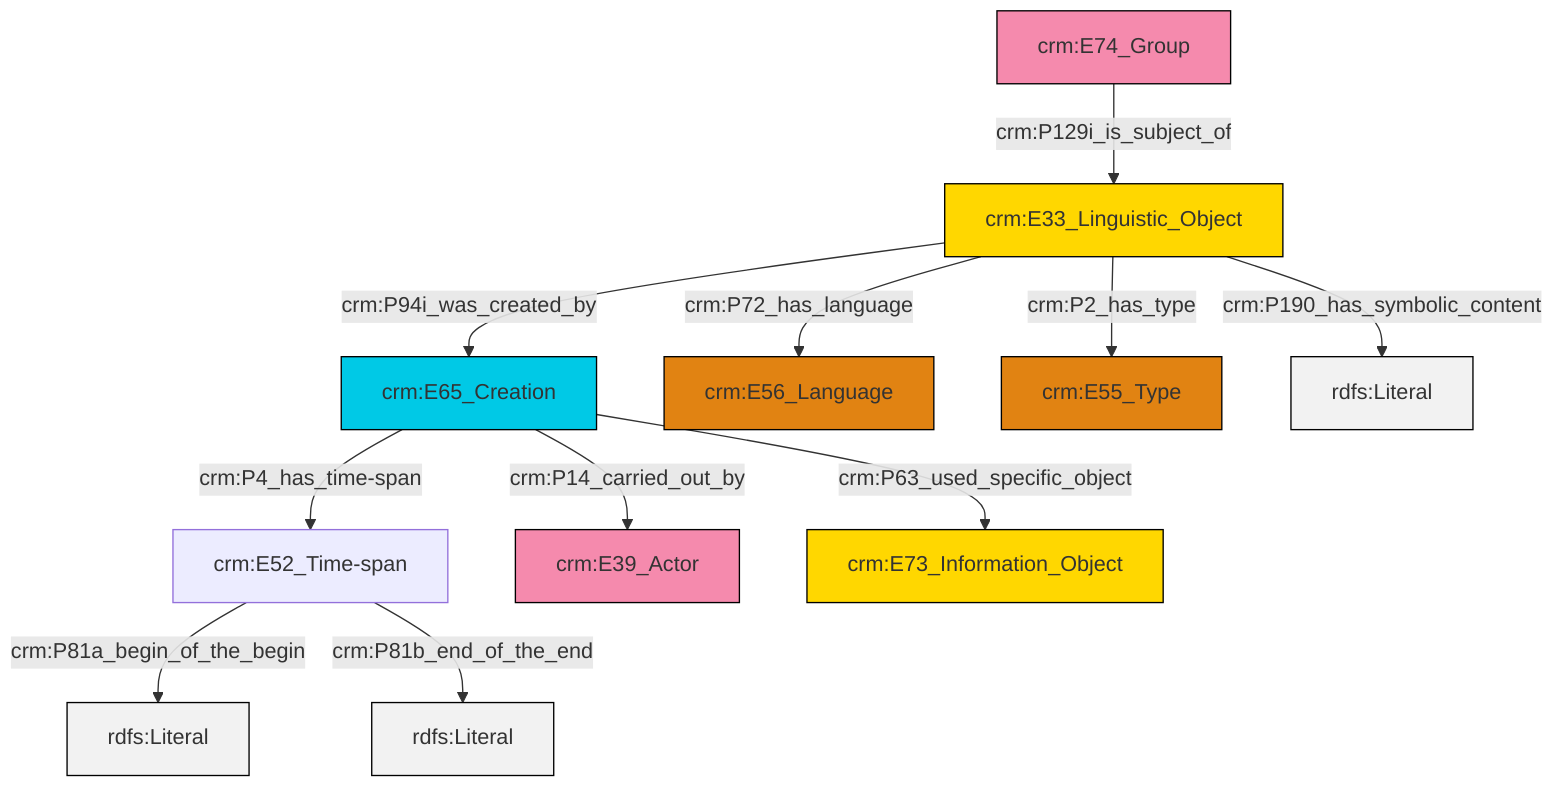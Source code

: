 graph TD
classDef Literal fill:#f2f2f2,stroke:#000000;
classDef CRM_Entity fill:#FFFFFF,stroke:#000000;
classDef Temporal_Entity fill:#00C9E6, stroke:#000000;
classDef Type fill:#E18312, stroke:#000000;
classDef Time-Span fill:#2C9C91, stroke:#000000;
classDef Appellation fill:#FFEB7F, stroke:#000000;
classDef Place fill:#008836, stroke:#000000;
classDef Persistent_Item fill:#B266B2, stroke:#000000;
classDef Conceptual_Object fill:#FFD700, stroke:#000000;
classDef Physical_Thing fill:#D2B48C, stroke:#000000;
classDef Actor fill:#f58aad, stroke:#000000;
classDef PC_Classes fill:#4ce600, stroke:#000000;
classDef Multi fill:#cccccc,stroke:#000000;

0["crm:E65_Creation"]:::Temporal_Entity -->|crm:P4_has_time-span| 1["crm:E52_Time-span"]:::Default
2["crm:E74_Group"]:::Actor -->|crm:P129i_is_subject_of| 3["crm:E33_Linguistic_Object"]:::Conceptual_Object
1["crm:E52_Time-span"]:::Default -->|crm:P81a_begin_of_the_begin| 4[rdfs:Literal]:::Literal
0["crm:E65_Creation"]:::Temporal_Entity -->|crm:P14_carried_out_by| 5["crm:E39_Actor"]:::Actor
3["crm:E33_Linguistic_Object"]:::Conceptual_Object -->|crm:P94i_was_created_by| 0["crm:E65_Creation"]:::Temporal_Entity
3["crm:E33_Linguistic_Object"]:::Conceptual_Object -->|crm:P72_has_language| 8["crm:E56_Language"]:::Type
3["crm:E33_Linguistic_Object"]:::Conceptual_Object -->|crm:P2_has_type| 9["crm:E55_Type"]:::Type
1["crm:E52_Time-span"]:::Default -->|crm:P81b_end_of_the_end| 16[rdfs:Literal]:::Literal
0["crm:E65_Creation"]:::Temporal_Entity -->|crm:P63_used_specific_object| 12["crm:E73_Information_Object"]:::Conceptual_Object
3["crm:E33_Linguistic_Object"]:::Conceptual_Object -->|crm:P190_has_symbolic_content| 17[rdfs:Literal]:::Literal